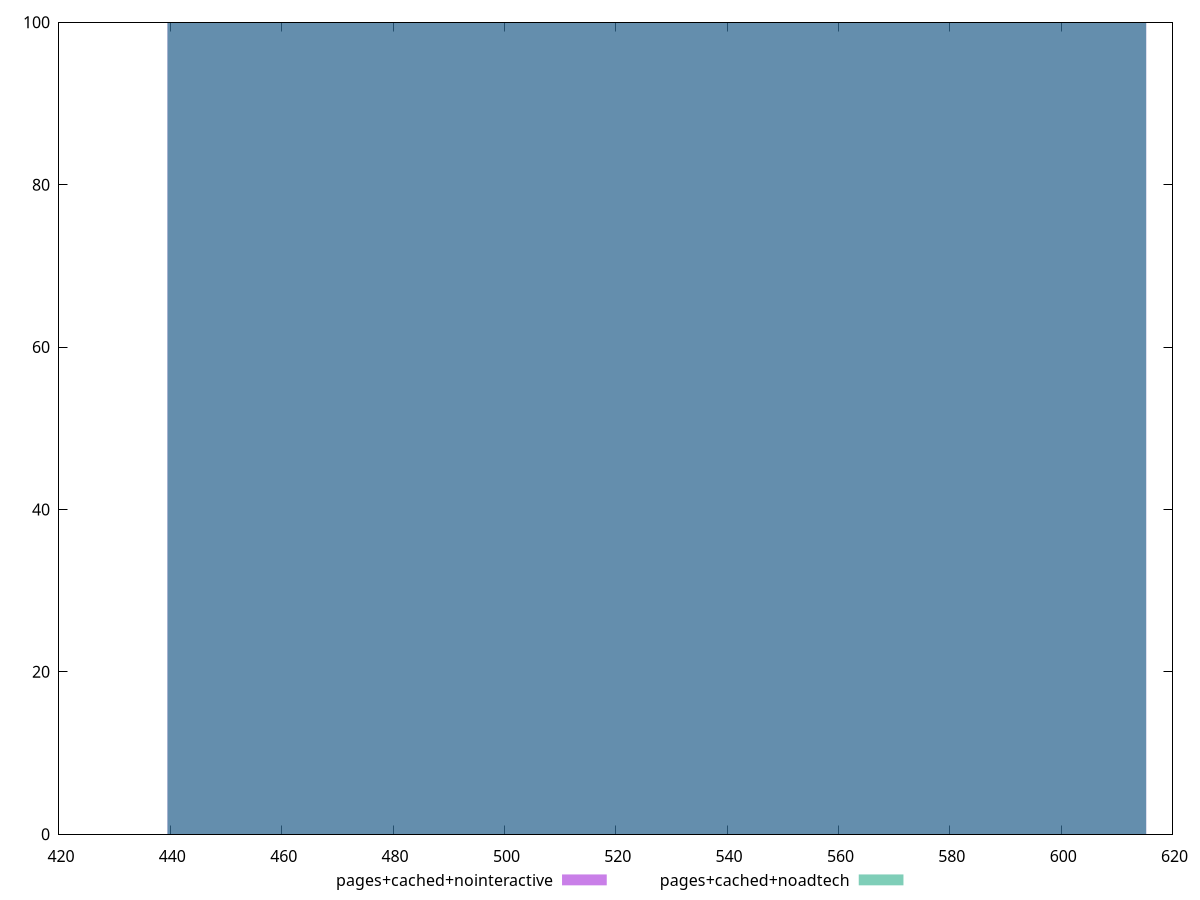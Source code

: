 reset
set terminal svg size 640, 500 enhanced background rgb 'white'
set output "reprap/uses-rel-preload/comparison/histogram/3_vs_4.svg"

$pagesCachedNointeractive <<EOF
527.3787443405424 100
EOF

$pagesCachedNoadtech <<EOF
527.3787443405424 100
EOF

set key outside below
set boxwidth 175.7929147801808
set yrange [0:100]
set style fill transparent solid 0.5 noborder

plot \
  $pagesCachedNointeractive title "pages+cached+nointeractive" with boxes, \
  $pagesCachedNoadtech title "pages+cached+noadtech" with boxes, \


reset